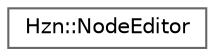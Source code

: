 digraph "Graphical Class Hierarchy"
{
 // LATEX_PDF_SIZE
  bgcolor="transparent";
  edge [fontname=Helvetica,fontsize=10,labelfontname=Helvetica,labelfontsize=10];
  node [fontname=Helvetica,fontsize=10,shape=box,height=0.2,width=0.4];
  rankdir="LR";
  Node0 [label="Hzn::NodeEditor",height=0.2,width=0.4,color="grey40", fillcolor="white", style="filled",URL="$class_hzn_1_1_node_editor.html",tooltip=" "];
}
